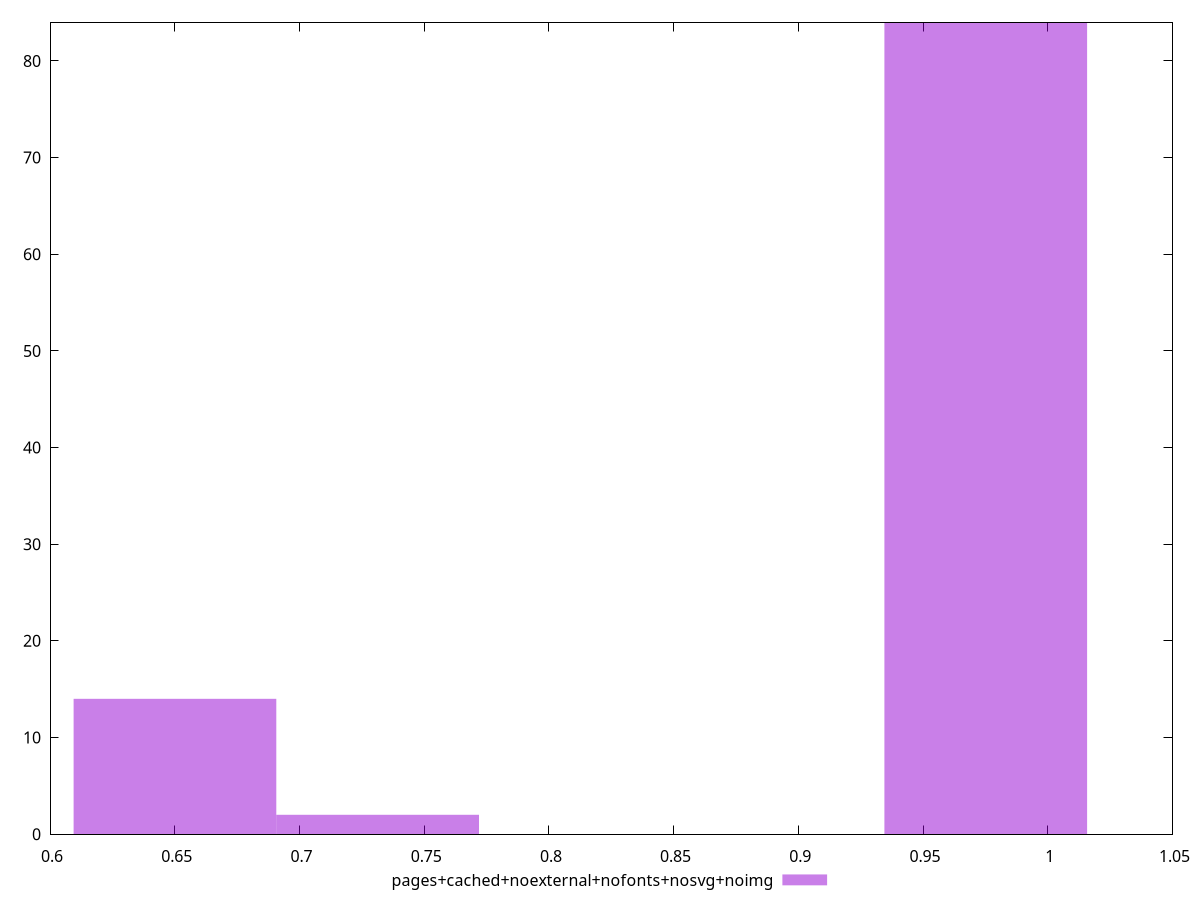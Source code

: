 $_pagesCachedNoexternalNofontsNosvgNoimg <<EOF
0.9751364711425703 84
0.6500909807617136 14
0.7313523533569277 2
EOF
set key outside below
set terminal pngcairo
set output "report_00004_2020-11-02T20-21-41.718Z/render-blocking-resources/pages+cached+noexternal+nofonts+nosvg+noimg//hist.png"
set yrange [0:84]
set boxwidth 0.0812613725952142
set style fill transparent solid 0.5 noborder
plot $_pagesCachedNoexternalNofontsNosvgNoimg title "pages+cached+noexternal+nofonts+nosvg+noimg" with boxes ,